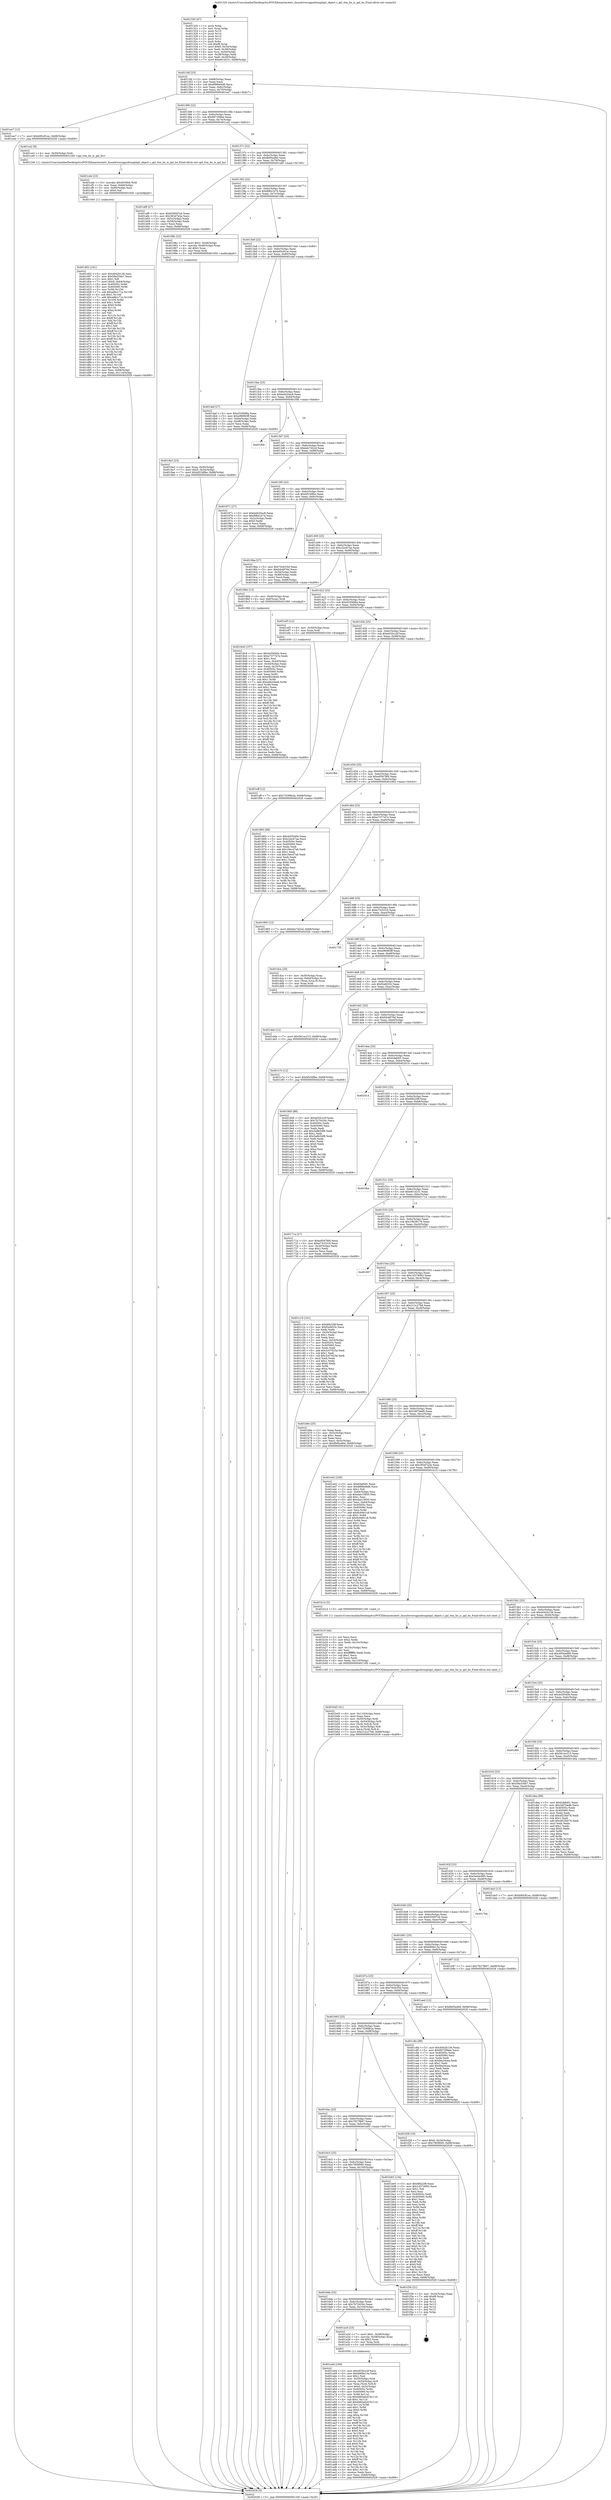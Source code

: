 digraph "0x401320" {
  label = "0x401320 (/mnt/c/Users/mathe/Desktop/tcc/POCII/binaries/extr_linuxdriversgpudrmqxlqxl_object.c_qxl_ttm_bo_is_qxl_bo_Final-ollvm.out::main(0))"
  labelloc = "t"
  node[shape=record]

  Entry [label="",width=0.3,height=0.3,shape=circle,fillcolor=black,style=filled]
  "0x40134f" [label="{
     0x40134f [23]\l
     | [instrs]\l
     &nbsp;&nbsp;0x40134f \<+3\>: mov -0x68(%rbp),%eax\l
     &nbsp;&nbsp;0x401352 \<+2\>: mov %eax,%ecx\l
     &nbsp;&nbsp;0x401354 \<+6\>: sub $0x889bd4d6,%ecx\l
     &nbsp;&nbsp;0x40135a \<+3\>: mov %eax,-0x6c(%rbp)\l
     &nbsp;&nbsp;0x40135d \<+3\>: mov %ecx,-0x70(%rbp)\l
     &nbsp;&nbsp;0x401360 \<+6\>: je 0000000000401ee7 \<main+0xbc7\>\l
  }"]
  "0x401ee7" [label="{
     0x401ee7 [12]\l
     | [instrs]\l
     &nbsp;&nbsp;0x401ee7 \<+7\>: movl $0xb95c81ac,-0x68(%rbp)\l
     &nbsp;&nbsp;0x401eee \<+5\>: jmp 0000000000402028 \<main+0xd08\>\l
  }"]
  "0x401366" [label="{
     0x401366 [22]\l
     | [instrs]\l
     &nbsp;&nbsp;0x401366 \<+5\>: jmp 000000000040136b \<main+0x4b\>\l
     &nbsp;&nbsp;0x40136b \<+3\>: mov -0x6c(%rbp),%eax\l
     &nbsp;&nbsp;0x40136e \<+5\>: sub $0x897299ee,%eax\l
     &nbsp;&nbsp;0x401373 \<+3\>: mov %eax,-0x74(%rbp)\l
     &nbsp;&nbsp;0x401376 \<+6\>: je 0000000000401ce2 \<main+0x9c2\>\l
  }"]
  Exit [label="",width=0.3,height=0.3,shape=circle,fillcolor=black,style=filled,peripheries=2]
  "0x401ce2" [label="{
     0x401ce2 [9]\l
     | [instrs]\l
     &nbsp;&nbsp;0x401ce2 \<+4\>: mov -0x50(%rbp),%rdi\l
     &nbsp;&nbsp;0x401ce6 \<+5\>: call 0000000000401240 \<qxl_ttm_bo_is_qxl_bo\>\l
     | [calls]\l
     &nbsp;&nbsp;0x401240 \{1\} (/mnt/c/Users/mathe/Desktop/tcc/POCII/binaries/extr_linuxdriversgpudrmqxlqxl_object.c_qxl_ttm_bo_is_qxl_bo_Final-ollvm.out::qxl_ttm_bo_is_qxl_bo)\l
  }"]
  "0x40137c" [label="{
     0x40137c [22]\l
     | [instrs]\l
     &nbsp;&nbsp;0x40137c \<+5\>: jmp 0000000000401381 \<main+0x61\>\l
     &nbsp;&nbsp;0x401381 \<+3\>: mov -0x6c(%rbp),%eax\l
     &nbsp;&nbsp;0x401384 \<+5\>: sub $0x8bf5a46d,%eax\l
     &nbsp;&nbsp;0x401389 \<+3\>: mov %eax,-0x78(%rbp)\l
     &nbsp;&nbsp;0x40138c \<+6\>: je 0000000000401af9 \<main+0x7d9\>\l
  }"]
  "0x401eff" [label="{
     0x401eff [12]\l
     | [instrs]\l
     &nbsp;&nbsp;0x401eff \<+7\>: movl $0x73299b2a,-0x68(%rbp)\l
     &nbsp;&nbsp;0x401f06 \<+5\>: jmp 0000000000402028 \<main+0xd08\>\l
  }"]
  "0x401af9" [label="{
     0x401af9 [27]\l
     | [instrs]\l
     &nbsp;&nbsp;0x401af9 \<+5\>: mov $0x630007cb,%eax\l
     &nbsp;&nbsp;0x401afe \<+5\>: mov $0x383d7a3e,%ecx\l
     &nbsp;&nbsp;0x401b03 \<+3\>: mov -0x5c(%rbp),%edx\l
     &nbsp;&nbsp;0x401b06 \<+3\>: cmp -0x58(%rbp),%edx\l
     &nbsp;&nbsp;0x401b09 \<+3\>: cmovl %ecx,%eax\l
     &nbsp;&nbsp;0x401b0c \<+3\>: mov %eax,-0x68(%rbp)\l
     &nbsp;&nbsp;0x401b0f \<+5\>: jmp 0000000000402028 \<main+0xd08\>\l
  }"]
  "0x401392" [label="{
     0x401392 [22]\l
     | [instrs]\l
     &nbsp;&nbsp;0x401392 \<+5\>: jmp 0000000000401397 \<main+0x77\>\l
     &nbsp;&nbsp;0x401397 \<+3\>: mov -0x6c(%rbp),%eax\l
     &nbsp;&nbsp;0x40139a \<+5\>: sub $0x8f841b74,%eax\l
     &nbsp;&nbsp;0x40139f \<+3\>: mov %eax,-0x7c(%rbp)\l
     &nbsp;&nbsp;0x4013a2 \<+6\>: je 000000000040198c \<main+0x66c\>\l
  }"]
  "0x401dde" [label="{
     0x401dde [12]\l
     | [instrs]\l
     &nbsp;&nbsp;0x401dde \<+7\>: movl $0x561ec215,-0x68(%rbp)\l
     &nbsp;&nbsp;0x401de5 \<+5\>: jmp 0000000000402028 \<main+0xd08\>\l
  }"]
  "0x40198c" [label="{
     0x40198c [23]\l
     | [instrs]\l
     &nbsp;&nbsp;0x40198c \<+7\>: movl $0x1,-0x48(%rbp)\l
     &nbsp;&nbsp;0x401993 \<+4\>: movslq -0x48(%rbp),%rax\l
     &nbsp;&nbsp;0x401997 \<+4\>: shl $0x3,%rax\l
     &nbsp;&nbsp;0x40199b \<+3\>: mov %rax,%rdi\l
     &nbsp;&nbsp;0x40199e \<+5\>: call 0000000000401050 \<malloc@plt\>\l
     | [calls]\l
     &nbsp;&nbsp;0x401050 \{1\} (unknown)\l
  }"]
  "0x4013a8" [label="{
     0x4013a8 [22]\l
     | [instrs]\l
     &nbsp;&nbsp;0x4013a8 \<+5\>: jmp 00000000004013ad \<main+0x8d\>\l
     &nbsp;&nbsp;0x4013ad \<+3\>: mov -0x6c(%rbp),%eax\l
     &nbsp;&nbsp;0x4013b0 \<+5\>: sub $0xb95c81ac,%eax\l
     &nbsp;&nbsp;0x4013b5 \<+3\>: mov %eax,-0x80(%rbp)\l
     &nbsp;&nbsp;0x4013b8 \<+6\>: je 0000000000401daf \<main+0xa8f\>\l
  }"]
  "0x401d02" [label="{
     0x401d02 [161]\l
     | [instrs]\l
     &nbsp;&nbsp;0x401d02 \<+5\>: mov $0x4042b136,%esi\l
     &nbsp;&nbsp;0x401d07 \<+5\>: mov $0x58a33de7,%ecx\l
     &nbsp;&nbsp;0x401d0c \<+2\>: mov $0x1,%dl\l
     &nbsp;&nbsp;0x401d0e \<+7\>: movl $0x0,-0x64(%rbp)\l
     &nbsp;&nbsp;0x401d15 \<+8\>: mov 0x40505c,%r8d\l
     &nbsp;&nbsp;0x401d1d \<+8\>: mov 0x405060,%r9d\l
     &nbsp;&nbsp;0x401d25 \<+3\>: mov %r8d,%r10d\l
     &nbsp;&nbsp;0x401d28 \<+7\>: sub $0xad6cc71e,%r10d\l
     &nbsp;&nbsp;0x401d2f \<+4\>: sub $0x1,%r10d\l
     &nbsp;&nbsp;0x401d33 \<+7\>: add $0xad6cc71e,%r10d\l
     &nbsp;&nbsp;0x401d3a \<+4\>: imul %r10d,%r8d\l
     &nbsp;&nbsp;0x401d3e \<+4\>: and $0x1,%r8d\l
     &nbsp;&nbsp;0x401d42 \<+4\>: cmp $0x0,%r8d\l
     &nbsp;&nbsp;0x401d46 \<+4\>: sete %r11b\l
     &nbsp;&nbsp;0x401d4a \<+4\>: cmp $0xa,%r9d\l
     &nbsp;&nbsp;0x401d4e \<+3\>: setl %bl\l
     &nbsp;&nbsp;0x401d51 \<+3\>: mov %r11b,%r14b\l
     &nbsp;&nbsp;0x401d54 \<+4\>: xor $0xff,%r14b\l
     &nbsp;&nbsp;0x401d58 \<+3\>: mov %bl,%r15b\l
     &nbsp;&nbsp;0x401d5b \<+4\>: xor $0xff,%r15b\l
     &nbsp;&nbsp;0x401d5f \<+3\>: xor $0x1,%dl\l
     &nbsp;&nbsp;0x401d62 \<+3\>: mov %r14b,%r12b\l
     &nbsp;&nbsp;0x401d65 \<+4\>: and $0xff,%r12b\l
     &nbsp;&nbsp;0x401d69 \<+3\>: and %dl,%r11b\l
     &nbsp;&nbsp;0x401d6c \<+3\>: mov %r15b,%r13b\l
     &nbsp;&nbsp;0x401d6f \<+4\>: and $0xff,%r13b\l
     &nbsp;&nbsp;0x401d73 \<+2\>: and %dl,%bl\l
     &nbsp;&nbsp;0x401d75 \<+3\>: or %r11b,%r12b\l
     &nbsp;&nbsp;0x401d78 \<+3\>: or %bl,%r13b\l
     &nbsp;&nbsp;0x401d7b \<+3\>: xor %r13b,%r12b\l
     &nbsp;&nbsp;0x401d7e \<+3\>: or %r15b,%r14b\l
     &nbsp;&nbsp;0x401d81 \<+4\>: xor $0xff,%r14b\l
     &nbsp;&nbsp;0x401d85 \<+3\>: or $0x1,%dl\l
     &nbsp;&nbsp;0x401d88 \<+3\>: and %dl,%r14b\l
     &nbsp;&nbsp;0x401d8b \<+3\>: or %r14b,%r12b\l
     &nbsp;&nbsp;0x401d8e \<+4\>: test $0x1,%r12b\l
     &nbsp;&nbsp;0x401d92 \<+3\>: cmovne %ecx,%esi\l
     &nbsp;&nbsp;0x401d95 \<+3\>: mov %esi,-0x68(%rbp)\l
     &nbsp;&nbsp;0x401d98 \<+6\>: mov %eax,-0x114(%rbp)\l
     &nbsp;&nbsp;0x401d9e \<+5\>: jmp 0000000000402028 \<main+0xd08\>\l
  }"]
  "0x401daf" [label="{
     0x401daf [27]\l
     | [instrs]\l
     &nbsp;&nbsp;0x401daf \<+5\>: mov $0xd32f488a,%eax\l
     &nbsp;&nbsp;0x401db4 \<+5\>: mov $0xe96983ff,%ecx\l
     &nbsp;&nbsp;0x401db9 \<+3\>: mov -0x64(%rbp),%edx\l
     &nbsp;&nbsp;0x401dbc \<+3\>: cmp -0x48(%rbp),%edx\l
     &nbsp;&nbsp;0x401dbf \<+3\>: cmovl %ecx,%eax\l
     &nbsp;&nbsp;0x401dc2 \<+3\>: mov %eax,-0x68(%rbp)\l
     &nbsp;&nbsp;0x401dc5 \<+5\>: jmp 0000000000402028 \<main+0xd08\>\l
  }"]
  "0x4013be" [label="{
     0x4013be [25]\l
     | [instrs]\l
     &nbsp;&nbsp;0x4013be \<+5\>: jmp 00000000004013c3 \<main+0xa3\>\l
     &nbsp;&nbsp;0x4013c3 \<+3\>: mov -0x6c(%rbp),%eax\l
     &nbsp;&nbsp;0x4013c6 \<+5\>: sub $0xbd420ac8,%eax\l
     &nbsp;&nbsp;0x4013cb \<+6\>: mov %eax,-0x84(%rbp)\l
     &nbsp;&nbsp;0x4013d1 \<+6\>: je 0000000000401f0b \<main+0xbeb\>\l
  }"]
  "0x401ceb" [label="{
     0x401ceb [23]\l
     | [instrs]\l
     &nbsp;&nbsp;0x401ceb \<+10\>: movabs $0x4030b6,%rdi\l
     &nbsp;&nbsp;0x401cf5 \<+3\>: mov %eax,-0x60(%rbp)\l
     &nbsp;&nbsp;0x401cf8 \<+3\>: mov -0x60(%rbp),%esi\l
     &nbsp;&nbsp;0x401cfb \<+2\>: mov $0x0,%al\l
     &nbsp;&nbsp;0x401cfd \<+5\>: call 0000000000401040 \<printf@plt\>\l
     | [calls]\l
     &nbsp;&nbsp;0x401040 \{1\} (unknown)\l
  }"]
  "0x401f0b" [label="{
     0x401f0b\l
  }", style=dashed]
  "0x4013d7" [label="{
     0x4013d7 [25]\l
     | [instrs]\l
     &nbsp;&nbsp;0x4013d7 \<+5\>: jmp 00000000004013dc \<main+0xbc\>\l
     &nbsp;&nbsp;0x4013dc \<+3\>: mov -0x6c(%rbp),%eax\l
     &nbsp;&nbsp;0x4013df \<+5\>: sub $0xbdc7d2cd,%eax\l
     &nbsp;&nbsp;0x4013e4 \<+6\>: mov %eax,-0x88(%rbp)\l
     &nbsp;&nbsp;0x4013ea \<+6\>: je 0000000000401971 \<main+0x651\>\l
  }"]
  "0x401b45" [label="{
     0x401b45 [41]\l
     | [instrs]\l
     &nbsp;&nbsp;0x401b45 \<+6\>: mov -0x110(%rbp),%ecx\l
     &nbsp;&nbsp;0x401b4b \<+3\>: imul %eax,%ecx\l
     &nbsp;&nbsp;0x401b4e \<+4\>: mov -0x50(%rbp),%rdi\l
     &nbsp;&nbsp;0x401b52 \<+4\>: movslq -0x54(%rbp),%r8\l
     &nbsp;&nbsp;0x401b56 \<+4\>: mov (%rdi,%r8,8),%rdi\l
     &nbsp;&nbsp;0x401b5a \<+4\>: movslq -0x5c(%rbp),%r8\l
     &nbsp;&nbsp;0x401b5e \<+4\>: mov %ecx,(%rdi,%r8,4)\l
     &nbsp;&nbsp;0x401b62 \<+7\>: movl $0x212c27b8,-0x68(%rbp)\l
     &nbsp;&nbsp;0x401b69 \<+5\>: jmp 0000000000402028 \<main+0xd08\>\l
  }"]
  "0x401971" [label="{
     0x401971 [27]\l
     | [instrs]\l
     &nbsp;&nbsp;0x401971 \<+5\>: mov $0xbd420ac8,%eax\l
     &nbsp;&nbsp;0x401976 \<+5\>: mov $0x8f841b74,%ecx\l
     &nbsp;&nbsp;0x40197b \<+3\>: mov -0x2c(%rbp),%edx\l
     &nbsp;&nbsp;0x40197e \<+3\>: cmp $0x0,%edx\l
     &nbsp;&nbsp;0x401981 \<+3\>: cmove %ecx,%eax\l
     &nbsp;&nbsp;0x401984 \<+3\>: mov %eax,-0x68(%rbp)\l
     &nbsp;&nbsp;0x401987 \<+5\>: jmp 0000000000402028 \<main+0xd08\>\l
  }"]
  "0x4013f0" [label="{
     0x4013f0 [25]\l
     | [instrs]\l
     &nbsp;&nbsp;0x4013f0 \<+5\>: jmp 00000000004013f5 \<main+0xd5\>\l
     &nbsp;&nbsp;0x4013f5 \<+3\>: mov -0x6c(%rbp),%eax\l
     &nbsp;&nbsp;0x4013f8 \<+5\>: sub $0xbf23dfbe,%eax\l
     &nbsp;&nbsp;0x4013fd \<+6\>: mov %eax,-0x8c(%rbp)\l
     &nbsp;&nbsp;0x401403 \<+6\>: je 00000000004019ba \<main+0x69a\>\l
  }"]
  "0x401b19" [label="{
     0x401b19 [44]\l
     | [instrs]\l
     &nbsp;&nbsp;0x401b19 \<+2\>: xor %ecx,%ecx\l
     &nbsp;&nbsp;0x401b1b \<+5\>: mov $0x2,%edx\l
     &nbsp;&nbsp;0x401b20 \<+6\>: mov %edx,-0x10c(%rbp)\l
     &nbsp;&nbsp;0x401b26 \<+1\>: cltd\l
     &nbsp;&nbsp;0x401b27 \<+6\>: mov -0x10c(%rbp),%esi\l
     &nbsp;&nbsp;0x401b2d \<+2\>: idiv %esi\l
     &nbsp;&nbsp;0x401b2f \<+6\>: imul $0xfffffffe,%edx,%edx\l
     &nbsp;&nbsp;0x401b35 \<+3\>: sub $0x1,%ecx\l
     &nbsp;&nbsp;0x401b38 \<+2\>: sub %ecx,%edx\l
     &nbsp;&nbsp;0x401b3a \<+6\>: mov %edx,-0x110(%rbp)\l
     &nbsp;&nbsp;0x401b40 \<+5\>: call 0000000000401160 \<next_i\>\l
     | [calls]\l
     &nbsp;&nbsp;0x401160 \{1\} (/mnt/c/Users/mathe/Desktop/tcc/POCII/binaries/extr_linuxdriversgpudrmqxlqxl_object.c_qxl_ttm_bo_is_qxl_bo_Final-ollvm.out::next_i)\l
  }"]
  "0x4019ba" [label="{
     0x4019ba [27]\l
     | [instrs]\l
     &nbsp;&nbsp;0x4019ba \<+5\>: mov $0x70cfc55d,%eax\l
     &nbsp;&nbsp;0x4019bf \<+5\>: mov $0xfcb4876d,%ecx\l
     &nbsp;&nbsp;0x4019c4 \<+3\>: mov -0x54(%rbp),%edx\l
     &nbsp;&nbsp;0x4019c7 \<+3\>: cmp -0x48(%rbp),%edx\l
     &nbsp;&nbsp;0x4019ca \<+3\>: cmovl %ecx,%eax\l
     &nbsp;&nbsp;0x4019cd \<+3\>: mov %eax,-0x68(%rbp)\l
     &nbsp;&nbsp;0x4019d0 \<+5\>: jmp 0000000000402028 \<main+0xd08\>\l
  }"]
  "0x401409" [label="{
     0x401409 [25]\l
     | [instrs]\l
     &nbsp;&nbsp;0x401409 \<+5\>: jmp 000000000040140e \<main+0xee\>\l
     &nbsp;&nbsp;0x40140e \<+3\>: mov -0x6c(%rbp),%eax\l
     &nbsp;&nbsp;0x401411 \<+5\>: sub $0xc2ec67aa,%eax\l
     &nbsp;&nbsp;0x401416 \<+6\>: mov %eax,-0x90(%rbp)\l
     &nbsp;&nbsp;0x40141c \<+6\>: je 00000000004018bb \<main+0x59b\>\l
  }"]
  "0x401a44" [label="{
     0x401a44 [169]\l
     | [instrs]\l
     &nbsp;&nbsp;0x401a44 \<+5\>: mov $0xe035cc2f,%ecx\l
     &nbsp;&nbsp;0x401a49 \<+5\>: mov $0x680fe13a,%edx\l
     &nbsp;&nbsp;0x401a4e \<+3\>: mov $0x1,%sil\l
     &nbsp;&nbsp;0x401a51 \<+4\>: mov -0x50(%rbp),%rdi\l
     &nbsp;&nbsp;0x401a55 \<+4\>: movslq -0x54(%rbp),%r8\l
     &nbsp;&nbsp;0x401a59 \<+4\>: mov %rax,(%rdi,%r8,8)\l
     &nbsp;&nbsp;0x401a5d \<+7\>: movl $0x0,-0x5c(%rbp)\l
     &nbsp;&nbsp;0x401a64 \<+8\>: mov 0x40505c,%r9d\l
     &nbsp;&nbsp;0x401a6c \<+8\>: mov 0x405060,%r10d\l
     &nbsp;&nbsp;0x401a74 \<+3\>: mov %r9d,%r11d\l
     &nbsp;&nbsp;0x401a77 \<+7\>: sub $0xd482ab2f,%r11d\l
     &nbsp;&nbsp;0x401a7e \<+4\>: sub $0x1,%r11d\l
     &nbsp;&nbsp;0x401a82 \<+7\>: add $0xd482ab2f,%r11d\l
     &nbsp;&nbsp;0x401a89 \<+4\>: imul %r11d,%r9d\l
     &nbsp;&nbsp;0x401a8d \<+4\>: and $0x1,%r9d\l
     &nbsp;&nbsp;0x401a91 \<+4\>: cmp $0x0,%r9d\l
     &nbsp;&nbsp;0x401a95 \<+3\>: sete %bl\l
     &nbsp;&nbsp;0x401a98 \<+4\>: cmp $0xa,%r10d\l
     &nbsp;&nbsp;0x401a9c \<+4\>: setl %r14b\l
     &nbsp;&nbsp;0x401aa0 \<+3\>: mov %bl,%r15b\l
     &nbsp;&nbsp;0x401aa3 \<+4\>: xor $0xff,%r15b\l
     &nbsp;&nbsp;0x401aa7 \<+3\>: mov %r14b,%r12b\l
     &nbsp;&nbsp;0x401aaa \<+4\>: xor $0xff,%r12b\l
     &nbsp;&nbsp;0x401aae \<+4\>: xor $0x0,%sil\l
     &nbsp;&nbsp;0x401ab2 \<+3\>: mov %r15b,%r13b\l
     &nbsp;&nbsp;0x401ab5 \<+4\>: and $0x0,%r13b\l
     &nbsp;&nbsp;0x401ab9 \<+3\>: and %sil,%bl\l
     &nbsp;&nbsp;0x401abc \<+3\>: mov %r12b,%al\l
     &nbsp;&nbsp;0x401abf \<+2\>: and $0x0,%al\l
     &nbsp;&nbsp;0x401ac1 \<+3\>: and %sil,%r14b\l
     &nbsp;&nbsp;0x401ac4 \<+3\>: or %bl,%r13b\l
     &nbsp;&nbsp;0x401ac7 \<+3\>: or %r14b,%al\l
     &nbsp;&nbsp;0x401aca \<+3\>: xor %al,%r13b\l
     &nbsp;&nbsp;0x401acd \<+3\>: or %r12b,%r15b\l
     &nbsp;&nbsp;0x401ad0 \<+4\>: xor $0xff,%r15b\l
     &nbsp;&nbsp;0x401ad4 \<+4\>: or $0x0,%sil\l
     &nbsp;&nbsp;0x401ad8 \<+3\>: and %sil,%r15b\l
     &nbsp;&nbsp;0x401adb \<+3\>: or %r15b,%r13b\l
     &nbsp;&nbsp;0x401ade \<+4\>: test $0x1,%r13b\l
     &nbsp;&nbsp;0x401ae2 \<+3\>: cmovne %edx,%ecx\l
     &nbsp;&nbsp;0x401ae5 \<+3\>: mov %ecx,-0x68(%rbp)\l
     &nbsp;&nbsp;0x401ae8 \<+5\>: jmp 0000000000402028 \<main+0xd08\>\l
  }"]
  "0x4018bb" [label="{
     0x4018bb [13]\l
     | [instrs]\l
     &nbsp;&nbsp;0x4018bb \<+4\>: mov -0x40(%rbp),%rax\l
     &nbsp;&nbsp;0x4018bf \<+4\>: mov 0x8(%rax),%rdi\l
     &nbsp;&nbsp;0x4018c3 \<+5\>: call 0000000000401060 \<atoi@plt\>\l
     | [calls]\l
     &nbsp;&nbsp;0x401060 \{1\} (unknown)\l
  }"]
  "0x401422" [label="{
     0x401422 [25]\l
     | [instrs]\l
     &nbsp;&nbsp;0x401422 \<+5\>: jmp 0000000000401427 \<main+0x107\>\l
     &nbsp;&nbsp;0x401427 \<+3\>: mov -0x6c(%rbp),%eax\l
     &nbsp;&nbsp;0x40142a \<+5\>: sub $0xd32f488a,%eax\l
     &nbsp;&nbsp;0x40142f \<+6\>: mov %eax,-0x94(%rbp)\l
     &nbsp;&nbsp;0x401435 \<+6\>: je 0000000000401ef3 \<main+0xbd3\>\l
  }"]
  "0x4016f7" [label="{
     0x4016f7\l
  }", style=dashed]
  "0x401ef3" [label="{
     0x401ef3 [12]\l
     | [instrs]\l
     &nbsp;&nbsp;0x401ef3 \<+4\>: mov -0x50(%rbp),%rax\l
     &nbsp;&nbsp;0x401ef7 \<+3\>: mov %rax,%rdi\l
     &nbsp;&nbsp;0x401efa \<+5\>: call 0000000000401030 \<free@plt\>\l
     | [calls]\l
     &nbsp;&nbsp;0x401030 \{1\} (unknown)\l
  }"]
  "0x40143b" [label="{
     0x40143b [25]\l
     | [instrs]\l
     &nbsp;&nbsp;0x40143b \<+5\>: jmp 0000000000401440 \<main+0x120\>\l
     &nbsp;&nbsp;0x401440 \<+3\>: mov -0x6c(%rbp),%eax\l
     &nbsp;&nbsp;0x401443 \<+5\>: sub $0xe035cc2f,%eax\l
     &nbsp;&nbsp;0x401448 \<+6\>: mov %eax,-0x98(%rbp)\l
     &nbsp;&nbsp;0x40144e \<+6\>: je 0000000000401f84 \<main+0xc64\>\l
  }"]
  "0x401a2d" [label="{
     0x401a2d [23]\l
     | [instrs]\l
     &nbsp;&nbsp;0x401a2d \<+7\>: movl $0x1,-0x58(%rbp)\l
     &nbsp;&nbsp;0x401a34 \<+4\>: movslq -0x58(%rbp),%rax\l
     &nbsp;&nbsp;0x401a38 \<+4\>: shl $0x2,%rax\l
     &nbsp;&nbsp;0x401a3c \<+3\>: mov %rax,%rdi\l
     &nbsp;&nbsp;0x401a3f \<+5\>: call 0000000000401050 \<malloc@plt\>\l
     | [calls]\l
     &nbsp;&nbsp;0x401050 \{1\} (unknown)\l
  }"]
  "0x401f84" [label="{
     0x401f84\l
  }", style=dashed]
  "0x401454" [label="{
     0x401454 [25]\l
     | [instrs]\l
     &nbsp;&nbsp;0x401454 \<+5\>: jmp 0000000000401459 \<main+0x139\>\l
     &nbsp;&nbsp;0x401459 \<+3\>: mov -0x6c(%rbp),%eax\l
     &nbsp;&nbsp;0x40145c \<+5\>: sub $0xe05978f4,%eax\l
     &nbsp;&nbsp;0x401461 \<+6\>: mov %eax,-0x9c(%rbp)\l
     &nbsp;&nbsp;0x401467 \<+6\>: je 0000000000401863 \<main+0x543\>\l
  }"]
  "0x4016de" [label="{
     0x4016de [25]\l
     | [instrs]\l
     &nbsp;&nbsp;0x4016de \<+5\>: jmp 00000000004016e3 \<main+0x3c3\>\l
     &nbsp;&nbsp;0x4016e3 \<+3\>: mov -0x6c(%rbp),%eax\l
     &nbsp;&nbsp;0x4016e6 \<+5\>: sub $0x7b70434c,%eax\l
     &nbsp;&nbsp;0x4016eb \<+6\>: mov %eax,-0x104(%rbp)\l
     &nbsp;&nbsp;0x4016f1 \<+6\>: je 0000000000401a2d \<main+0x70d\>\l
  }"]
  "0x401863" [label="{
     0x401863 [88]\l
     | [instrs]\l
     &nbsp;&nbsp;0x401863 \<+5\>: mov $0x4cf3040e,%eax\l
     &nbsp;&nbsp;0x401868 \<+5\>: mov $0xc2ec67aa,%ecx\l
     &nbsp;&nbsp;0x40186d \<+7\>: mov 0x40505c,%edx\l
     &nbsp;&nbsp;0x401874 \<+7\>: mov 0x405060,%esi\l
     &nbsp;&nbsp;0x40187b \<+2\>: mov %edx,%edi\l
     &nbsp;&nbsp;0x40187d \<+6\>: add $0x19ec47a6,%edi\l
     &nbsp;&nbsp;0x401883 \<+3\>: sub $0x1,%edi\l
     &nbsp;&nbsp;0x401886 \<+6\>: sub $0x19ec47a6,%edi\l
     &nbsp;&nbsp;0x40188c \<+3\>: imul %edi,%edx\l
     &nbsp;&nbsp;0x40188f \<+3\>: and $0x1,%edx\l
     &nbsp;&nbsp;0x401892 \<+3\>: cmp $0x0,%edx\l
     &nbsp;&nbsp;0x401895 \<+4\>: sete %r8b\l
     &nbsp;&nbsp;0x401899 \<+3\>: cmp $0xa,%esi\l
     &nbsp;&nbsp;0x40189c \<+4\>: setl %r9b\l
     &nbsp;&nbsp;0x4018a0 \<+3\>: mov %r8b,%r10b\l
     &nbsp;&nbsp;0x4018a3 \<+3\>: and %r9b,%r10b\l
     &nbsp;&nbsp;0x4018a6 \<+3\>: xor %r9b,%r8b\l
     &nbsp;&nbsp;0x4018a9 \<+3\>: or %r8b,%r10b\l
     &nbsp;&nbsp;0x4018ac \<+4\>: test $0x1,%r10b\l
     &nbsp;&nbsp;0x4018b0 \<+3\>: cmovne %ecx,%eax\l
     &nbsp;&nbsp;0x4018b3 \<+3\>: mov %eax,-0x68(%rbp)\l
     &nbsp;&nbsp;0x4018b6 \<+5\>: jmp 0000000000402028 \<main+0xd08\>\l
  }"]
  "0x40146d" [label="{
     0x40146d [25]\l
     | [instrs]\l
     &nbsp;&nbsp;0x40146d \<+5\>: jmp 0000000000401472 \<main+0x152\>\l
     &nbsp;&nbsp;0x401472 \<+3\>: mov -0x6c(%rbp),%eax\l
     &nbsp;&nbsp;0x401475 \<+5\>: sub $0xe737747e,%eax\l
     &nbsp;&nbsp;0x40147a \<+6\>: mov %eax,-0xa0(%rbp)\l
     &nbsp;&nbsp;0x401480 \<+6\>: je 0000000000401965 \<main+0x645\>\l
  }"]
  "0x401f3b" [label="{
     0x401f3b [21]\l
     | [instrs]\l
     &nbsp;&nbsp;0x401f3b \<+3\>: mov -0x34(%rbp),%eax\l
     &nbsp;&nbsp;0x401f3e \<+7\>: add $0xf8,%rsp\l
     &nbsp;&nbsp;0x401f45 \<+1\>: pop %rbx\l
     &nbsp;&nbsp;0x401f46 \<+2\>: pop %r12\l
     &nbsp;&nbsp;0x401f48 \<+2\>: pop %r13\l
     &nbsp;&nbsp;0x401f4a \<+2\>: pop %r14\l
     &nbsp;&nbsp;0x401f4c \<+2\>: pop %r15\l
     &nbsp;&nbsp;0x401f4e \<+1\>: pop %rbp\l
     &nbsp;&nbsp;0x401f4f \<+1\>: ret\l
  }"]
  "0x401965" [label="{
     0x401965 [12]\l
     | [instrs]\l
     &nbsp;&nbsp;0x401965 \<+7\>: movl $0xbdc7d2cd,-0x68(%rbp)\l
     &nbsp;&nbsp;0x40196c \<+5\>: jmp 0000000000402028 \<main+0xd08\>\l
  }"]
  "0x401486" [label="{
     0x401486 [25]\l
     | [instrs]\l
     &nbsp;&nbsp;0x401486 \<+5\>: jmp 000000000040148b \<main+0x16b\>\l
     &nbsp;&nbsp;0x40148b \<+3\>: mov -0x6c(%rbp),%eax\l
     &nbsp;&nbsp;0x40148e \<+5\>: sub $0xe73c5319,%eax\l
     &nbsp;&nbsp;0x401493 \<+6\>: mov %eax,-0xa4(%rbp)\l
     &nbsp;&nbsp;0x401499 \<+6\>: je 0000000000401735 \<main+0x415\>\l
  }"]
  "0x4016c5" [label="{
     0x4016c5 [25]\l
     | [instrs]\l
     &nbsp;&nbsp;0x4016c5 \<+5\>: jmp 00000000004016ca \<main+0x3aa\>\l
     &nbsp;&nbsp;0x4016ca \<+3\>: mov -0x6c(%rbp),%eax\l
     &nbsp;&nbsp;0x4016cd \<+5\>: sub $0x79f3f095,%eax\l
     &nbsp;&nbsp;0x4016d2 \<+6\>: mov %eax,-0x100(%rbp)\l
     &nbsp;&nbsp;0x4016d8 \<+6\>: je 0000000000401f3b \<main+0xc1b\>\l
  }"]
  "0x401735" [label="{
     0x401735\l
  }", style=dashed]
  "0x40149f" [label="{
     0x40149f [25]\l
     | [instrs]\l
     &nbsp;&nbsp;0x40149f \<+5\>: jmp 00000000004014a4 \<main+0x184\>\l
     &nbsp;&nbsp;0x4014a4 \<+3\>: mov -0x6c(%rbp),%eax\l
     &nbsp;&nbsp;0x4014a7 \<+5\>: sub $0xe96983ff,%eax\l
     &nbsp;&nbsp;0x4014ac \<+6\>: mov %eax,-0xa8(%rbp)\l
     &nbsp;&nbsp;0x4014b2 \<+6\>: je 0000000000401dca \<main+0xaaa\>\l
  }"]
  "0x401b93" [label="{
     0x401b93 [134]\l
     | [instrs]\l
     &nbsp;&nbsp;0x401b93 \<+5\>: mov $0x6f4229f,%eax\l
     &nbsp;&nbsp;0x401b98 \<+5\>: mov $0x1d374093,%ecx\l
     &nbsp;&nbsp;0x401b9d \<+2\>: mov $0x1,%dl\l
     &nbsp;&nbsp;0x401b9f \<+2\>: xor %esi,%esi\l
     &nbsp;&nbsp;0x401ba1 \<+7\>: mov 0x40505c,%edi\l
     &nbsp;&nbsp;0x401ba8 \<+8\>: mov 0x405060,%r8d\l
     &nbsp;&nbsp;0x401bb0 \<+3\>: sub $0x1,%esi\l
     &nbsp;&nbsp;0x401bb3 \<+3\>: mov %edi,%r9d\l
     &nbsp;&nbsp;0x401bb6 \<+3\>: add %esi,%r9d\l
     &nbsp;&nbsp;0x401bb9 \<+4\>: imul %r9d,%edi\l
     &nbsp;&nbsp;0x401bbd \<+3\>: and $0x1,%edi\l
     &nbsp;&nbsp;0x401bc0 \<+3\>: cmp $0x0,%edi\l
     &nbsp;&nbsp;0x401bc3 \<+4\>: sete %r10b\l
     &nbsp;&nbsp;0x401bc7 \<+4\>: cmp $0xa,%r8d\l
     &nbsp;&nbsp;0x401bcb \<+4\>: setl %r11b\l
     &nbsp;&nbsp;0x401bcf \<+3\>: mov %r10b,%bl\l
     &nbsp;&nbsp;0x401bd2 \<+3\>: xor $0xff,%bl\l
     &nbsp;&nbsp;0x401bd5 \<+3\>: mov %r11b,%r14b\l
     &nbsp;&nbsp;0x401bd8 \<+4\>: xor $0xff,%r14b\l
     &nbsp;&nbsp;0x401bdc \<+3\>: xor $0x0,%dl\l
     &nbsp;&nbsp;0x401bdf \<+3\>: mov %bl,%r15b\l
     &nbsp;&nbsp;0x401be2 \<+4\>: and $0x0,%r15b\l
     &nbsp;&nbsp;0x401be6 \<+3\>: and %dl,%r10b\l
     &nbsp;&nbsp;0x401be9 \<+3\>: mov %r14b,%r12b\l
     &nbsp;&nbsp;0x401bec \<+4\>: and $0x0,%r12b\l
     &nbsp;&nbsp;0x401bf0 \<+3\>: and %dl,%r11b\l
     &nbsp;&nbsp;0x401bf3 \<+3\>: or %r10b,%r15b\l
     &nbsp;&nbsp;0x401bf6 \<+3\>: or %r11b,%r12b\l
     &nbsp;&nbsp;0x401bf9 \<+3\>: xor %r12b,%r15b\l
     &nbsp;&nbsp;0x401bfc \<+3\>: or %r14b,%bl\l
     &nbsp;&nbsp;0x401bff \<+3\>: xor $0xff,%bl\l
     &nbsp;&nbsp;0x401c02 \<+3\>: or $0x0,%dl\l
     &nbsp;&nbsp;0x401c05 \<+2\>: and %dl,%bl\l
     &nbsp;&nbsp;0x401c07 \<+3\>: or %bl,%r15b\l
     &nbsp;&nbsp;0x401c0a \<+4\>: test $0x1,%r15b\l
     &nbsp;&nbsp;0x401c0e \<+3\>: cmovne %ecx,%eax\l
     &nbsp;&nbsp;0x401c11 \<+3\>: mov %eax,-0x68(%rbp)\l
     &nbsp;&nbsp;0x401c14 \<+5\>: jmp 0000000000402028 \<main+0xd08\>\l
  }"]
  "0x401dca" [label="{
     0x401dca [20]\l
     | [instrs]\l
     &nbsp;&nbsp;0x401dca \<+4\>: mov -0x50(%rbp),%rax\l
     &nbsp;&nbsp;0x401dce \<+4\>: movslq -0x64(%rbp),%rcx\l
     &nbsp;&nbsp;0x401dd2 \<+4\>: mov (%rax,%rcx,8),%rax\l
     &nbsp;&nbsp;0x401dd6 \<+3\>: mov %rax,%rdi\l
     &nbsp;&nbsp;0x401dd9 \<+5\>: call 0000000000401030 \<free@plt\>\l
     | [calls]\l
     &nbsp;&nbsp;0x401030 \{1\} (unknown)\l
  }"]
  "0x4014b8" [label="{
     0x4014b8 [25]\l
     | [instrs]\l
     &nbsp;&nbsp;0x4014b8 \<+5\>: jmp 00000000004014bd \<main+0x19d\>\l
     &nbsp;&nbsp;0x4014bd \<+3\>: mov -0x6c(%rbp),%eax\l
     &nbsp;&nbsp;0x4014c0 \<+5\>: sub $0xf2efd33c,%eax\l
     &nbsp;&nbsp;0x4014c5 \<+6\>: mov %eax,-0xac(%rbp)\l
     &nbsp;&nbsp;0x4014cb \<+6\>: je 0000000000401c7e \<main+0x95e\>\l
  }"]
  "0x4016ac" [label="{
     0x4016ac [25]\l
     | [instrs]\l
     &nbsp;&nbsp;0x4016ac \<+5\>: jmp 00000000004016b1 \<main+0x391\>\l
     &nbsp;&nbsp;0x4016b1 \<+3\>: mov -0x6c(%rbp),%eax\l
     &nbsp;&nbsp;0x4016b4 \<+5\>: sub $0x7927fb67,%eax\l
     &nbsp;&nbsp;0x4016b9 \<+6\>: mov %eax,-0xfc(%rbp)\l
     &nbsp;&nbsp;0x4016bf \<+6\>: je 0000000000401b93 \<main+0x873\>\l
  }"]
  "0x401c7e" [label="{
     0x401c7e [12]\l
     | [instrs]\l
     &nbsp;&nbsp;0x401c7e \<+7\>: movl $0xbf23dfbe,-0x68(%rbp)\l
     &nbsp;&nbsp;0x401c85 \<+5\>: jmp 0000000000402028 \<main+0xd08\>\l
  }"]
  "0x4014d1" [label="{
     0x4014d1 [25]\l
     | [instrs]\l
     &nbsp;&nbsp;0x4014d1 \<+5\>: jmp 00000000004014d6 \<main+0x1b6\>\l
     &nbsp;&nbsp;0x4014d6 \<+3\>: mov -0x6c(%rbp),%eax\l
     &nbsp;&nbsp;0x4014d9 \<+5\>: sub $0xfcb4876d,%eax\l
     &nbsp;&nbsp;0x4014de \<+6\>: mov %eax,-0xb0(%rbp)\l
     &nbsp;&nbsp;0x4014e4 \<+6\>: je 00000000004019d5 \<main+0x6b5\>\l
  }"]
  "0x401f28" [label="{
     0x401f28 [19]\l
     | [instrs]\l
     &nbsp;&nbsp;0x401f28 \<+7\>: movl $0x0,-0x34(%rbp)\l
     &nbsp;&nbsp;0x401f2f \<+7\>: movl $0x79f3f095,-0x68(%rbp)\l
     &nbsp;&nbsp;0x401f36 \<+5\>: jmp 0000000000402028 \<main+0xd08\>\l
  }"]
  "0x4019d5" [label="{
     0x4019d5 [88]\l
     | [instrs]\l
     &nbsp;&nbsp;0x4019d5 \<+5\>: mov $0xe035cc2f,%eax\l
     &nbsp;&nbsp;0x4019da \<+5\>: mov $0x7b70434c,%ecx\l
     &nbsp;&nbsp;0x4019df \<+7\>: mov 0x40505c,%edx\l
     &nbsp;&nbsp;0x4019e6 \<+7\>: mov 0x405060,%esi\l
     &nbsp;&nbsp;0x4019ed \<+2\>: mov %edx,%edi\l
     &nbsp;&nbsp;0x4019ef \<+6\>: add $0x5a8b54f8,%edi\l
     &nbsp;&nbsp;0x4019f5 \<+3\>: sub $0x1,%edi\l
     &nbsp;&nbsp;0x4019f8 \<+6\>: sub $0x5a8b54f8,%edi\l
     &nbsp;&nbsp;0x4019fe \<+3\>: imul %edi,%edx\l
     &nbsp;&nbsp;0x401a01 \<+3\>: and $0x1,%edx\l
     &nbsp;&nbsp;0x401a04 \<+3\>: cmp $0x0,%edx\l
     &nbsp;&nbsp;0x401a07 \<+4\>: sete %r8b\l
     &nbsp;&nbsp;0x401a0b \<+3\>: cmp $0xa,%esi\l
     &nbsp;&nbsp;0x401a0e \<+4\>: setl %r9b\l
     &nbsp;&nbsp;0x401a12 \<+3\>: mov %r8b,%r10b\l
     &nbsp;&nbsp;0x401a15 \<+3\>: and %r9b,%r10b\l
     &nbsp;&nbsp;0x401a18 \<+3\>: xor %r9b,%r8b\l
     &nbsp;&nbsp;0x401a1b \<+3\>: or %r8b,%r10b\l
     &nbsp;&nbsp;0x401a1e \<+4\>: test $0x1,%r10b\l
     &nbsp;&nbsp;0x401a22 \<+3\>: cmovne %ecx,%eax\l
     &nbsp;&nbsp;0x401a25 \<+3\>: mov %eax,-0x68(%rbp)\l
     &nbsp;&nbsp;0x401a28 \<+5\>: jmp 0000000000402028 \<main+0xd08\>\l
  }"]
  "0x4014ea" [label="{
     0x4014ea [25]\l
     | [instrs]\l
     &nbsp;&nbsp;0x4014ea \<+5\>: jmp 00000000004014ef \<main+0x1cf\>\l
     &nbsp;&nbsp;0x4014ef \<+3\>: mov -0x6c(%rbp),%eax\l
     &nbsp;&nbsp;0x4014f2 \<+5\>: sub $0xfcfa84f1,%eax\l
     &nbsp;&nbsp;0x4014f7 \<+6\>: mov %eax,-0xb4(%rbp)\l
     &nbsp;&nbsp;0x4014fd \<+6\>: je 0000000000402014 \<main+0xcf4\>\l
  }"]
  "0x401693" [label="{
     0x401693 [25]\l
     | [instrs]\l
     &nbsp;&nbsp;0x401693 \<+5\>: jmp 0000000000401698 \<main+0x378\>\l
     &nbsp;&nbsp;0x401698 \<+3\>: mov -0x6c(%rbp),%eax\l
     &nbsp;&nbsp;0x40169b \<+5\>: sub $0x73299b2a,%eax\l
     &nbsp;&nbsp;0x4016a0 \<+6\>: mov %eax,-0xf8(%rbp)\l
     &nbsp;&nbsp;0x4016a6 \<+6\>: je 0000000000401f28 \<main+0xc08\>\l
  }"]
  "0x402014" [label="{
     0x402014\l
  }", style=dashed]
  "0x401503" [label="{
     0x401503 [25]\l
     | [instrs]\l
     &nbsp;&nbsp;0x401503 \<+5\>: jmp 0000000000401508 \<main+0x1e8\>\l
     &nbsp;&nbsp;0x401508 \<+3\>: mov -0x6c(%rbp),%eax\l
     &nbsp;&nbsp;0x40150b \<+5\>: sub $0x6f4229f,%eax\l
     &nbsp;&nbsp;0x401510 \<+6\>: mov %eax,-0xb8(%rbp)\l
     &nbsp;&nbsp;0x401516 \<+6\>: je 0000000000401fba \<main+0xc9a\>\l
  }"]
  "0x401c8a" [label="{
     0x401c8a [88]\l
     | [instrs]\l
     &nbsp;&nbsp;0x401c8a \<+5\>: mov $0x4042b136,%eax\l
     &nbsp;&nbsp;0x401c8f \<+5\>: mov $0x897299ee,%ecx\l
     &nbsp;&nbsp;0x401c94 \<+7\>: mov 0x40505c,%edx\l
     &nbsp;&nbsp;0x401c9b \<+7\>: mov 0x405060,%esi\l
     &nbsp;&nbsp;0x401ca2 \<+2\>: mov %edx,%edi\l
     &nbsp;&nbsp;0x401ca4 \<+6\>: sub $0xfea34cea,%edi\l
     &nbsp;&nbsp;0x401caa \<+3\>: sub $0x1,%edi\l
     &nbsp;&nbsp;0x401cad \<+6\>: add $0xfea34cea,%edi\l
     &nbsp;&nbsp;0x401cb3 \<+3\>: imul %edi,%edx\l
     &nbsp;&nbsp;0x401cb6 \<+3\>: and $0x1,%edx\l
     &nbsp;&nbsp;0x401cb9 \<+3\>: cmp $0x0,%edx\l
     &nbsp;&nbsp;0x401cbc \<+4\>: sete %r8b\l
     &nbsp;&nbsp;0x401cc0 \<+3\>: cmp $0xa,%esi\l
     &nbsp;&nbsp;0x401cc3 \<+4\>: setl %r9b\l
     &nbsp;&nbsp;0x401cc7 \<+3\>: mov %r8b,%r10b\l
     &nbsp;&nbsp;0x401cca \<+3\>: and %r9b,%r10b\l
     &nbsp;&nbsp;0x401ccd \<+3\>: xor %r9b,%r8b\l
     &nbsp;&nbsp;0x401cd0 \<+3\>: or %r8b,%r10b\l
     &nbsp;&nbsp;0x401cd3 \<+4\>: test $0x1,%r10b\l
     &nbsp;&nbsp;0x401cd7 \<+3\>: cmovne %ecx,%eax\l
     &nbsp;&nbsp;0x401cda \<+3\>: mov %eax,-0x68(%rbp)\l
     &nbsp;&nbsp;0x401cdd \<+5\>: jmp 0000000000402028 \<main+0xd08\>\l
  }"]
  "0x401fba" [label="{
     0x401fba\l
  }", style=dashed]
  "0x40151c" [label="{
     0x40151c [25]\l
     | [instrs]\l
     &nbsp;&nbsp;0x40151c \<+5\>: jmp 0000000000401521 \<main+0x201\>\l
     &nbsp;&nbsp;0x401521 \<+3\>: mov -0x6c(%rbp),%eax\l
     &nbsp;&nbsp;0x401524 \<+5\>: sub $0xe614231,%eax\l
     &nbsp;&nbsp;0x401529 \<+6\>: mov %eax,-0xbc(%rbp)\l
     &nbsp;&nbsp;0x40152f \<+6\>: je 000000000040171a \<main+0x3fa\>\l
  }"]
  "0x40167a" [label="{
     0x40167a [25]\l
     | [instrs]\l
     &nbsp;&nbsp;0x40167a \<+5\>: jmp 000000000040167f \<main+0x35f\>\l
     &nbsp;&nbsp;0x40167f \<+3\>: mov -0x6c(%rbp),%eax\l
     &nbsp;&nbsp;0x401682 \<+5\>: sub $0x70cfc55d,%eax\l
     &nbsp;&nbsp;0x401687 \<+6\>: mov %eax,-0xf4(%rbp)\l
     &nbsp;&nbsp;0x40168d \<+6\>: je 0000000000401c8a \<main+0x96a\>\l
  }"]
  "0x40171a" [label="{
     0x40171a [27]\l
     | [instrs]\l
     &nbsp;&nbsp;0x40171a \<+5\>: mov $0xe05978f4,%eax\l
     &nbsp;&nbsp;0x40171f \<+5\>: mov $0xe73c5319,%ecx\l
     &nbsp;&nbsp;0x401724 \<+3\>: mov -0x30(%rbp),%edx\l
     &nbsp;&nbsp;0x401727 \<+3\>: cmp $0x2,%edx\l
     &nbsp;&nbsp;0x40172a \<+3\>: cmovne %ecx,%eax\l
     &nbsp;&nbsp;0x40172d \<+3\>: mov %eax,-0x68(%rbp)\l
     &nbsp;&nbsp;0x401730 \<+5\>: jmp 0000000000402028 \<main+0xd08\>\l
  }"]
  "0x401535" [label="{
     0x401535 [25]\l
     | [instrs]\l
     &nbsp;&nbsp;0x401535 \<+5\>: jmp 000000000040153a \<main+0x21a\>\l
     &nbsp;&nbsp;0x40153a \<+3\>: mov -0x6c(%rbp),%eax\l
     &nbsp;&nbsp;0x40153d \<+5\>: sub $0x19b38176,%eax\l
     &nbsp;&nbsp;0x401542 \<+6\>: mov %eax,-0xc0(%rbp)\l
     &nbsp;&nbsp;0x401548 \<+6\>: je 0000000000401857 \<main+0x537\>\l
  }"]
  "0x402028" [label="{
     0x402028 [5]\l
     | [instrs]\l
     &nbsp;&nbsp;0x402028 \<+5\>: jmp 000000000040134f \<main+0x2f\>\l
  }"]
  "0x401320" [label="{
     0x401320 [47]\l
     | [instrs]\l
     &nbsp;&nbsp;0x401320 \<+1\>: push %rbp\l
     &nbsp;&nbsp;0x401321 \<+3\>: mov %rsp,%rbp\l
     &nbsp;&nbsp;0x401324 \<+2\>: push %r15\l
     &nbsp;&nbsp;0x401326 \<+2\>: push %r14\l
     &nbsp;&nbsp;0x401328 \<+2\>: push %r13\l
     &nbsp;&nbsp;0x40132a \<+2\>: push %r12\l
     &nbsp;&nbsp;0x40132c \<+1\>: push %rbx\l
     &nbsp;&nbsp;0x40132d \<+7\>: sub $0xf8,%rsp\l
     &nbsp;&nbsp;0x401334 \<+7\>: movl $0x0,-0x34(%rbp)\l
     &nbsp;&nbsp;0x40133b \<+3\>: mov %edi,-0x38(%rbp)\l
     &nbsp;&nbsp;0x40133e \<+4\>: mov %rsi,-0x40(%rbp)\l
     &nbsp;&nbsp;0x401342 \<+3\>: mov -0x38(%rbp),%edi\l
     &nbsp;&nbsp;0x401345 \<+3\>: mov %edi,-0x30(%rbp)\l
     &nbsp;&nbsp;0x401348 \<+7\>: movl $0xe614231,-0x68(%rbp)\l
  }"]
  "0x4018c8" [label="{
     0x4018c8 [157]\l
     | [instrs]\l
     &nbsp;&nbsp;0x4018c8 \<+5\>: mov $0x4cf3040e,%ecx\l
     &nbsp;&nbsp;0x4018cd \<+5\>: mov $0xe737747e,%edx\l
     &nbsp;&nbsp;0x4018d2 \<+3\>: mov $0x1,%sil\l
     &nbsp;&nbsp;0x4018d5 \<+3\>: mov %eax,-0x44(%rbp)\l
     &nbsp;&nbsp;0x4018d8 \<+3\>: mov -0x44(%rbp),%eax\l
     &nbsp;&nbsp;0x4018db \<+3\>: mov %eax,-0x2c(%rbp)\l
     &nbsp;&nbsp;0x4018de \<+7\>: mov 0x40505c,%eax\l
     &nbsp;&nbsp;0x4018e5 \<+8\>: mov 0x405060,%r8d\l
     &nbsp;&nbsp;0x4018ed \<+3\>: mov %eax,%r9d\l
     &nbsp;&nbsp;0x4018f0 \<+7\>: sub $0xedb24be6,%r9d\l
     &nbsp;&nbsp;0x4018f7 \<+4\>: sub $0x1,%r9d\l
     &nbsp;&nbsp;0x4018fb \<+7\>: add $0xedb24be6,%r9d\l
     &nbsp;&nbsp;0x401902 \<+4\>: imul %r9d,%eax\l
     &nbsp;&nbsp;0x401906 \<+3\>: and $0x1,%eax\l
     &nbsp;&nbsp;0x401909 \<+3\>: cmp $0x0,%eax\l
     &nbsp;&nbsp;0x40190c \<+4\>: sete %r10b\l
     &nbsp;&nbsp;0x401910 \<+4\>: cmp $0xa,%r8d\l
     &nbsp;&nbsp;0x401914 \<+4\>: setl %r11b\l
     &nbsp;&nbsp;0x401918 \<+3\>: mov %r10b,%bl\l
     &nbsp;&nbsp;0x40191b \<+3\>: xor $0xff,%bl\l
     &nbsp;&nbsp;0x40191e \<+3\>: mov %r11b,%r14b\l
     &nbsp;&nbsp;0x401921 \<+4\>: xor $0xff,%r14b\l
     &nbsp;&nbsp;0x401925 \<+4\>: xor $0x1,%sil\l
     &nbsp;&nbsp;0x401929 \<+3\>: mov %bl,%r15b\l
     &nbsp;&nbsp;0x40192c \<+4\>: and $0xff,%r15b\l
     &nbsp;&nbsp;0x401930 \<+3\>: and %sil,%r10b\l
     &nbsp;&nbsp;0x401933 \<+3\>: mov %r14b,%r12b\l
     &nbsp;&nbsp;0x401936 \<+4\>: and $0xff,%r12b\l
     &nbsp;&nbsp;0x40193a \<+3\>: and %sil,%r11b\l
     &nbsp;&nbsp;0x40193d \<+3\>: or %r10b,%r15b\l
     &nbsp;&nbsp;0x401940 \<+3\>: or %r11b,%r12b\l
     &nbsp;&nbsp;0x401943 \<+3\>: xor %r12b,%r15b\l
     &nbsp;&nbsp;0x401946 \<+3\>: or %r14b,%bl\l
     &nbsp;&nbsp;0x401949 \<+3\>: xor $0xff,%bl\l
     &nbsp;&nbsp;0x40194c \<+4\>: or $0x1,%sil\l
     &nbsp;&nbsp;0x401950 \<+3\>: and %sil,%bl\l
     &nbsp;&nbsp;0x401953 \<+3\>: or %bl,%r15b\l
     &nbsp;&nbsp;0x401956 \<+4\>: test $0x1,%r15b\l
     &nbsp;&nbsp;0x40195a \<+3\>: cmovne %edx,%ecx\l
     &nbsp;&nbsp;0x40195d \<+3\>: mov %ecx,-0x68(%rbp)\l
     &nbsp;&nbsp;0x401960 \<+5\>: jmp 0000000000402028 \<main+0xd08\>\l
  }"]
  "0x4019a3" [label="{
     0x4019a3 [23]\l
     | [instrs]\l
     &nbsp;&nbsp;0x4019a3 \<+4\>: mov %rax,-0x50(%rbp)\l
     &nbsp;&nbsp;0x4019a7 \<+7\>: movl $0x0,-0x54(%rbp)\l
     &nbsp;&nbsp;0x4019ae \<+7\>: movl $0xbf23dfbe,-0x68(%rbp)\l
     &nbsp;&nbsp;0x4019b5 \<+5\>: jmp 0000000000402028 \<main+0xd08\>\l
  }"]
  "0x401aed" [label="{
     0x401aed [12]\l
     | [instrs]\l
     &nbsp;&nbsp;0x401aed \<+7\>: movl $0x8bf5a46d,-0x68(%rbp)\l
     &nbsp;&nbsp;0x401af4 \<+5\>: jmp 0000000000402028 \<main+0xd08\>\l
  }"]
  "0x401857" [label="{
     0x401857\l
  }", style=dashed]
  "0x40154e" [label="{
     0x40154e [25]\l
     | [instrs]\l
     &nbsp;&nbsp;0x40154e \<+5\>: jmp 0000000000401553 \<main+0x233\>\l
     &nbsp;&nbsp;0x401553 \<+3\>: mov -0x6c(%rbp),%eax\l
     &nbsp;&nbsp;0x401556 \<+5\>: sub $0x1d374093,%eax\l
     &nbsp;&nbsp;0x40155b \<+6\>: mov %eax,-0xc4(%rbp)\l
     &nbsp;&nbsp;0x401561 \<+6\>: je 0000000000401c19 \<main+0x8f9\>\l
  }"]
  "0x401661" [label="{
     0x401661 [25]\l
     | [instrs]\l
     &nbsp;&nbsp;0x401661 \<+5\>: jmp 0000000000401666 \<main+0x346\>\l
     &nbsp;&nbsp;0x401666 \<+3\>: mov -0x6c(%rbp),%eax\l
     &nbsp;&nbsp;0x401669 \<+5\>: sub $0x680fe13a,%eax\l
     &nbsp;&nbsp;0x40166e \<+6\>: mov %eax,-0xf0(%rbp)\l
     &nbsp;&nbsp;0x401674 \<+6\>: je 0000000000401aed \<main+0x7cd\>\l
  }"]
  "0x401c19" [label="{
     0x401c19 [101]\l
     | [instrs]\l
     &nbsp;&nbsp;0x401c19 \<+5\>: mov $0x6f4229f,%eax\l
     &nbsp;&nbsp;0x401c1e \<+5\>: mov $0xf2efd33c,%ecx\l
     &nbsp;&nbsp;0x401c23 \<+2\>: xor %edx,%edx\l
     &nbsp;&nbsp;0x401c25 \<+3\>: mov -0x54(%rbp),%esi\l
     &nbsp;&nbsp;0x401c28 \<+3\>: sub $0x1,%edx\l
     &nbsp;&nbsp;0x401c2b \<+2\>: sub %edx,%esi\l
     &nbsp;&nbsp;0x401c2d \<+3\>: mov %esi,-0x54(%rbp)\l
     &nbsp;&nbsp;0x401c30 \<+7\>: mov 0x40505c,%edx\l
     &nbsp;&nbsp;0x401c37 \<+7\>: mov 0x405060,%esi\l
     &nbsp;&nbsp;0x401c3e \<+2\>: mov %edx,%edi\l
     &nbsp;&nbsp;0x401c40 \<+6\>: add $0x3c07623a,%edi\l
     &nbsp;&nbsp;0x401c46 \<+3\>: sub $0x1,%edi\l
     &nbsp;&nbsp;0x401c49 \<+6\>: sub $0x3c07623a,%edi\l
     &nbsp;&nbsp;0x401c4f \<+3\>: imul %edi,%edx\l
     &nbsp;&nbsp;0x401c52 \<+3\>: and $0x1,%edx\l
     &nbsp;&nbsp;0x401c55 \<+3\>: cmp $0x0,%edx\l
     &nbsp;&nbsp;0x401c58 \<+4\>: sete %r8b\l
     &nbsp;&nbsp;0x401c5c \<+3\>: cmp $0xa,%esi\l
     &nbsp;&nbsp;0x401c5f \<+4\>: setl %r9b\l
     &nbsp;&nbsp;0x401c63 \<+3\>: mov %r8b,%r10b\l
     &nbsp;&nbsp;0x401c66 \<+3\>: and %r9b,%r10b\l
     &nbsp;&nbsp;0x401c69 \<+3\>: xor %r9b,%r8b\l
     &nbsp;&nbsp;0x401c6c \<+3\>: or %r8b,%r10b\l
     &nbsp;&nbsp;0x401c6f \<+4\>: test $0x1,%r10b\l
     &nbsp;&nbsp;0x401c73 \<+3\>: cmovne %ecx,%eax\l
     &nbsp;&nbsp;0x401c76 \<+3\>: mov %eax,-0x68(%rbp)\l
     &nbsp;&nbsp;0x401c79 \<+5\>: jmp 0000000000402028 \<main+0xd08\>\l
  }"]
  "0x401567" [label="{
     0x401567 [25]\l
     | [instrs]\l
     &nbsp;&nbsp;0x401567 \<+5\>: jmp 000000000040156c \<main+0x24c\>\l
     &nbsp;&nbsp;0x40156c \<+3\>: mov -0x6c(%rbp),%eax\l
     &nbsp;&nbsp;0x40156f \<+5\>: sub $0x212c27b8,%eax\l
     &nbsp;&nbsp;0x401574 \<+6\>: mov %eax,-0xc8(%rbp)\l
     &nbsp;&nbsp;0x40157a \<+6\>: je 0000000000401b6e \<main+0x84e\>\l
  }"]
  "0x401b87" [label="{
     0x401b87 [12]\l
     | [instrs]\l
     &nbsp;&nbsp;0x401b87 \<+7\>: movl $0x7927fb67,-0x68(%rbp)\l
     &nbsp;&nbsp;0x401b8e \<+5\>: jmp 0000000000402028 \<main+0xd08\>\l
  }"]
  "0x401b6e" [label="{
     0x401b6e [25]\l
     | [instrs]\l
     &nbsp;&nbsp;0x401b6e \<+2\>: xor %eax,%eax\l
     &nbsp;&nbsp;0x401b70 \<+3\>: mov -0x5c(%rbp),%ecx\l
     &nbsp;&nbsp;0x401b73 \<+3\>: sub $0x1,%eax\l
     &nbsp;&nbsp;0x401b76 \<+2\>: sub %eax,%ecx\l
     &nbsp;&nbsp;0x401b78 \<+3\>: mov %ecx,-0x5c(%rbp)\l
     &nbsp;&nbsp;0x401b7b \<+7\>: movl $0x8bf5a46d,-0x68(%rbp)\l
     &nbsp;&nbsp;0x401b82 \<+5\>: jmp 0000000000402028 \<main+0xd08\>\l
  }"]
  "0x401580" [label="{
     0x401580 [25]\l
     | [instrs]\l
     &nbsp;&nbsp;0x401580 \<+5\>: jmp 0000000000401585 \<main+0x265\>\l
     &nbsp;&nbsp;0x401585 \<+3\>: mov -0x6c(%rbp),%eax\l
     &nbsp;&nbsp;0x401588 \<+5\>: sub $0x34f7bedb,%eax\l
     &nbsp;&nbsp;0x40158d \<+6\>: mov %eax,-0xcc(%rbp)\l
     &nbsp;&nbsp;0x401593 \<+6\>: je 0000000000401e42 \<main+0xb22\>\l
  }"]
  "0x401648" [label="{
     0x401648 [25]\l
     | [instrs]\l
     &nbsp;&nbsp;0x401648 \<+5\>: jmp 000000000040164d \<main+0x32d\>\l
     &nbsp;&nbsp;0x40164d \<+3\>: mov -0x6c(%rbp),%eax\l
     &nbsp;&nbsp;0x401650 \<+5\>: sub $0x630007cb,%eax\l
     &nbsp;&nbsp;0x401655 \<+6\>: mov %eax,-0xec(%rbp)\l
     &nbsp;&nbsp;0x40165b \<+6\>: je 0000000000401b87 \<main+0x867\>\l
  }"]
  "0x401e42" [label="{
     0x401e42 [165]\l
     | [instrs]\l
     &nbsp;&nbsp;0x401e42 \<+5\>: mov $0xfcfa84f1,%eax\l
     &nbsp;&nbsp;0x401e47 \<+5\>: mov $0x889bd4d6,%ecx\l
     &nbsp;&nbsp;0x401e4c \<+2\>: mov $0x1,%dl\l
     &nbsp;&nbsp;0x401e4e \<+3\>: mov -0x64(%rbp),%esi\l
     &nbsp;&nbsp;0x401e51 \<+6\>: sub $0xdae15850,%esi\l
     &nbsp;&nbsp;0x401e57 \<+3\>: add $0x1,%esi\l
     &nbsp;&nbsp;0x401e5a \<+6\>: add $0xdae15850,%esi\l
     &nbsp;&nbsp;0x401e60 \<+3\>: mov %esi,-0x64(%rbp)\l
     &nbsp;&nbsp;0x401e63 \<+7\>: mov 0x40505c,%esi\l
     &nbsp;&nbsp;0x401e6a \<+7\>: mov 0x405060,%edi\l
     &nbsp;&nbsp;0x401e71 \<+3\>: mov %esi,%r8d\l
     &nbsp;&nbsp;0x401e74 \<+7\>: add $0x6c9461c8,%r8d\l
     &nbsp;&nbsp;0x401e7b \<+4\>: sub $0x1,%r8d\l
     &nbsp;&nbsp;0x401e7f \<+7\>: sub $0x6c9461c8,%r8d\l
     &nbsp;&nbsp;0x401e86 \<+4\>: imul %r8d,%esi\l
     &nbsp;&nbsp;0x401e8a \<+3\>: and $0x1,%esi\l
     &nbsp;&nbsp;0x401e8d \<+3\>: cmp $0x0,%esi\l
     &nbsp;&nbsp;0x401e90 \<+4\>: sete %r9b\l
     &nbsp;&nbsp;0x401e94 \<+3\>: cmp $0xa,%edi\l
     &nbsp;&nbsp;0x401e97 \<+4\>: setl %r10b\l
     &nbsp;&nbsp;0x401e9b \<+3\>: mov %r9b,%r11b\l
     &nbsp;&nbsp;0x401e9e \<+4\>: xor $0xff,%r11b\l
     &nbsp;&nbsp;0x401ea2 \<+3\>: mov %r10b,%bl\l
     &nbsp;&nbsp;0x401ea5 \<+3\>: xor $0xff,%bl\l
     &nbsp;&nbsp;0x401ea8 \<+3\>: xor $0x1,%dl\l
     &nbsp;&nbsp;0x401eab \<+3\>: mov %r11b,%r14b\l
     &nbsp;&nbsp;0x401eae \<+4\>: and $0xff,%r14b\l
     &nbsp;&nbsp;0x401eb2 \<+3\>: and %dl,%r9b\l
     &nbsp;&nbsp;0x401eb5 \<+3\>: mov %bl,%r15b\l
     &nbsp;&nbsp;0x401eb8 \<+4\>: and $0xff,%r15b\l
     &nbsp;&nbsp;0x401ebc \<+3\>: and %dl,%r10b\l
     &nbsp;&nbsp;0x401ebf \<+3\>: or %r9b,%r14b\l
     &nbsp;&nbsp;0x401ec2 \<+3\>: or %r10b,%r15b\l
     &nbsp;&nbsp;0x401ec5 \<+3\>: xor %r15b,%r14b\l
     &nbsp;&nbsp;0x401ec8 \<+3\>: or %bl,%r11b\l
     &nbsp;&nbsp;0x401ecb \<+4\>: xor $0xff,%r11b\l
     &nbsp;&nbsp;0x401ecf \<+3\>: or $0x1,%dl\l
     &nbsp;&nbsp;0x401ed2 \<+3\>: and %dl,%r11b\l
     &nbsp;&nbsp;0x401ed5 \<+3\>: or %r11b,%r14b\l
     &nbsp;&nbsp;0x401ed8 \<+4\>: test $0x1,%r14b\l
     &nbsp;&nbsp;0x401edc \<+3\>: cmovne %ecx,%eax\l
     &nbsp;&nbsp;0x401edf \<+3\>: mov %eax,-0x68(%rbp)\l
     &nbsp;&nbsp;0x401ee2 \<+5\>: jmp 0000000000402028 \<main+0xd08\>\l
  }"]
  "0x401599" [label="{
     0x401599 [25]\l
     | [instrs]\l
     &nbsp;&nbsp;0x401599 \<+5\>: jmp 000000000040159e \<main+0x27e\>\l
     &nbsp;&nbsp;0x40159e \<+3\>: mov -0x6c(%rbp),%eax\l
     &nbsp;&nbsp;0x4015a1 \<+5\>: sub $0x383d7a3e,%eax\l
     &nbsp;&nbsp;0x4015a6 \<+6\>: mov %eax,-0xd0(%rbp)\l
     &nbsp;&nbsp;0x4015ac \<+6\>: je 0000000000401b14 \<main+0x7f4\>\l
  }"]
  "0x4017bb" [label="{
     0x4017bb\l
  }", style=dashed]
  "0x401b14" [label="{
     0x401b14 [5]\l
     | [instrs]\l
     &nbsp;&nbsp;0x401b14 \<+5\>: call 0000000000401160 \<next_i\>\l
     | [calls]\l
     &nbsp;&nbsp;0x401160 \{1\} (/mnt/c/Users/mathe/Desktop/tcc/POCII/binaries/extr_linuxdriversgpudrmqxlqxl_object.c_qxl_ttm_bo_is_qxl_bo_Final-ollvm.out::next_i)\l
  }"]
  "0x4015b2" [label="{
     0x4015b2 [25]\l
     | [instrs]\l
     &nbsp;&nbsp;0x4015b2 \<+5\>: jmp 00000000004015b7 \<main+0x297\>\l
     &nbsp;&nbsp;0x4015b7 \<+3\>: mov -0x6c(%rbp),%eax\l
     &nbsp;&nbsp;0x4015ba \<+5\>: sub $0x4042b136,%eax\l
     &nbsp;&nbsp;0x4015bf \<+6\>: mov %eax,-0xd4(%rbp)\l
     &nbsp;&nbsp;0x4015c5 \<+6\>: je 0000000000401fdb \<main+0xcbb\>\l
  }"]
  "0x40162f" [label="{
     0x40162f [25]\l
     | [instrs]\l
     &nbsp;&nbsp;0x40162f \<+5\>: jmp 0000000000401634 \<main+0x314\>\l
     &nbsp;&nbsp;0x401634 \<+3\>: mov -0x6c(%rbp),%eax\l
     &nbsp;&nbsp;0x401637 \<+5\>: sub $0x5e0dc685,%eax\l
     &nbsp;&nbsp;0x40163c \<+6\>: mov %eax,-0xe8(%rbp)\l
     &nbsp;&nbsp;0x401642 \<+6\>: je 00000000004017bb \<main+0x49b\>\l
  }"]
  "0x401fdb" [label="{
     0x401fdb\l
  }", style=dashed]
  "0x4015cb" [label="{
     0x4015cb [25]\l
     | [instrs]\l
     &nbsp;&nbsp;0x4015cb \<+5\>: jmp 00000000004015d0 \<main+0x2b0\>\l
     &nbsp;&nbsp;0x4015d0 \<+3\>: mov -0x6c(%rbp),%eax\l
     &nbsp;&nbsp;0x4015d3 \<+5\>: sub $0x493ea466,%eax\l
     &nbsp;&nbsp;0x4015d8 \<+6\>: mov %eax,-0xd8(%rbp)\l
     &nbsp;&nbsp;0x4015de \<+6\>: je 0000000000401f50 \<main+0xc30\>\l
  }"]
  "0x401da3" [label="{
     0x401da3 [12]\l
     | [instrs]\l
     &nbsp;&nbsp;0x401da3 \<+7\>: movl $0xb95c81ac,-0x68(%rbp)\l
     &nbsp;&nbsp;0x401daa \<+5\>: jmp 0000000000402028 \<main+0xd08\>\l
  }"]
  "0x401f50" [label="{
     0x401f50\l
  }", style=dashed]
  "0x4015e4" [label="{
     0x4015e4 [25]\l
     | [instrs]\l
     &nbsp;&nbsp;0x4015e4 \<+5\>: jmp 00000000004015e9 \<main+0x2c9\>\l
     &nbsp;&nbsp;0x4015e9 \<+3\>: mov -0x6c(%rbp),%eax\l
     &nbsp;&nbsp;0x4015ec \<+5\>: sub $0x4cf3040e,%eax\l
     &nbsp;&nbsp;0x4015f1 \<+6\>: mov %eax,-0xdc(%rbp)\l
     &nbsp;&nbsp;0x4015f7 \<+6\>: je 0000000000401f68 \<main+0xc48\>\l
  }"]
  "0x401616" [label="{
     0x401616 [25]\l
     | [instrs]\l
     &nbsp;&nbsp;0x401616 \<+5\>: jmp 000000000040161b \<main+0x2fb\>\l
     &nbsp;&nbsp;0x40161b \<+3\>: mov -0x6c(%rbp),%eax\l
     &nbsp;&nbsp;0x40161e \<+5\>: sub $0x58a33de7,%eax\l
     &nbsp;&nbsp;0x401623 \<+6\>: mov %eax,-0xe4(%rbp)\l
     &nbsp;&nbsp;0x401629 \<+6\>: je 0000000000401da3 \<main+0xa83\>\l
  }"]
  "0x401f68" [label="{
     0x401f68\l
  }", style=dashed]
  "0x4015fd" [label="{
     0x4015fd [25]\l
     | [instrs]\l
     &nbsp;&nbsp;0x4015fd \<+5\>: jmp 0000000000401602 \<main+0x2e2\>\l
     &nbsp;&nbsp;0x401602 \<+3\>: mov -0x6c(%rbp),%eax\l
     &nbsp;&nbsp;0x401605 \<+5\>: sub $0x561ec215,%eax\l
     &nbsp;&nbsp;0x40160a \<+6\>: mov %eax,-0xe0(%rbp)\l
     &nbsp;&nbsp;0x401610 \<+6\>: je 0000000000401dea \<main+0xaca\>\l
  }"]
  "0x401dea" [label="{
     0x401dea [88]\l
     | [instrs]\l
     &nbsp;&nbsp;0x401dea \<+5\>: mov $0xfcfa84f1,%eax\l
     &nbsp;&nbsp;0x401def \<+5\>: mov $0x34f7bedb,%ecx\l
     &nbsp;&nbsp;0x401df4 \<+7\>: mov 0x40505c,%edx\l
     &nbsp;&nbsp;0x401dfb \<+7\>: mov 0x405060,%esi\l
     &nbsp;&nbsp;0x401e02 \<+2\>: mov %edx,%edi\l
     &nbsp;&nbsp;0x401e04 \<+6\>: sub $0x4f23b076,%edi\l
     &nbsp;&nbsp;0x401e0a \<+3\>: sub $0x1,%edi\l
     &nbsp;&nbsp;0x401e0d \<+6\>: add $0x4f23b076,%edi\l
     &nbsp;&nbsp;0x401e13 \<+3\>: imul %edi,%edx\l
     &nbsp;&nbsp;0x401e16 \<+3\>: and $0x1,%edx\l
     &nbsp;&nbsp;0x401e19 \<+3\>: cmp $0x0,%edx\l
     &nbsp;&nbsp;0x401e1c \<+4\>: sete %r8b\l
     &nbsp;&nbsp;0x401e20 \<+3\>: cmp $0xa,%esi\l
     &nbsp;&nbsp;0x401e23 \<+4\>: setl %r9b\l
     &nbsp;&nbsp;0x401e27 \<+3\>: mov %r8b,%r10b\l
     &nbsp;&nbsp;0x401e2a \<+3\>: and %r9b,%r10b\l
     &nbsp;&nbsp;0x401e2d \<+3\>: xor %r9b,%r8b\l
     &nbsp;&nbsp;0x401e30 \<+3\>: or %r8b,%r10b\l
     &nbsp;&nbsp;0x401e33 \<+4\>: test $0x1,%r10b\l
     &nbsp;&nbsp;0x401e37 \<+3\>: cmovne %ecx,%eax\l
     &nbsp;&nbsp;0x401e3a \<+3\>: mov %eax,-0x68(%rbp)\l
     &nbsp;&nbsp;0x401e3d \<+5\>: jmp 0000000000402028 \<main+0xd08\>\l
  }"]
  Entry -> "0x401320" [label=" 1"]
  "0x40134f" -> "0x401ee7" [label=" 1"]
  "0x40134f" -> "0x401366" [label=" 30"]
  "0x401f3b" -> Exit [label=" 1"]
  "0x401366" -> "0x401ce2" [label=" 1"]
  "0x401366" -> "0x40137c" [label=" 29"]
  "0x401f28" -> "0x402028" [label=" 1"]
  "0x40137c" -> "0x401af9" [label=" 2"]
  "0x40137c" -> "0x401392" [label=" 27"]
  "0x401eff" -> "0x402028" [label=" 1"]
  "0x401392" -> "0x40198c" [label=" 1"]
  "0x401392" -> "0x4013a8" [label=" 26"]
  "0x401ef3" -> "0x401eff" [label=" 1"]
  "0x4013a8" -> "0x401daf" [label=" 2"]
  "0x4013a8" -> "0x4013be" [label=" 24"]
  "0x401ee7" -> "0x402028" [label=" 1"]
  "0x4013be" -> "0x401f0b" [label=" 0"]
  "0x4013be" -> "0x4013d7" [label=" 24"]
  "0x401e42" -> "0x402028" [label=" 1"]
  "0x4013d7" -> "0x401971" [label=" 1"]
  "0x4013d7" -> "0x4013f0" [label=" 23"]
  "0x401dea" -> "0x402028" [label=" 1"]
  "0x4013f0" -> "0x4019ba" [label=" 2"]
  "0x4013f0" -> "0x401409" [label=" 21"]
  "0x401dde" -> "0x402028" [label=" 1"]
  "0x401409" -> "0x4018bb" [label=" 1"]
  "0x401409" -> "0x401422" [label=" 20"]
  "0x401dca" -> "0x401dde" [label=" 1"]
  "0x401422" -> "0x401ef3" [label=" 1"]
  "0x401422" -> "0x40143b" [label=" 19"]
  "0x401daf" -> "0x402028" [label=" 2"]
  "0x40143b" -> "0x401f84" [label=" 0"]
  "0x40143b" -> "0x401454" [label=" 19"]
  "0x401da3" -> "0x402028" [label=" 1"]
  "0x401454" -> "0x401863" [label=" 1"]
  "0x401454" -> "0x40146d" [label=" 18"]
  "0x401ceb" -> "0x401d02" [label=" 1"]
  "0x40146d" -> "0x401965" [label=" 1"]
  "0x40146d" -> "0x401486" [label=" 17"]
  "0x401ce2" -> "0x401ceb" [label=" 1"]
  "0x401486" -> "0x401735" [label=" 0"]
  "0x401486" -> "0x40149f" [label=" 17"]
  "0x401c7e" -> "0x402028" [label=" 1"]
  "0x40149f" -> "0x401dca" [label=" 1"]
  "0x40149f" -> "0x4014b8" [label=" 16"]
  "0x401c19" -> "0x402028" [label=" 1"]
  "0x4014b8" -> "0x401c7e" [label=" 1"]
  "0x4014b8" -> "0x4014d1" [label=" 15"]
  "0x401b87" -> "0x402028" [label=" 1"]
  "0x4014d1" -> "0x4019d5" [label=" 1"]
  "0x4014d1" -> "0x4014ea" [label=" 14"]
  "0x401b6e" -> "0x402028" [label=" 1"]
  "0x4014ea" -> "0x402014" [label=" 0"]
  "0x4014ea" -> "0x401503" [label=" 14"]
  "0x401b19" -> "0x401b45" [label=" 1"]
  "0x401503" -> "0x401fba" [label=" 0"]
  "0x401503" -> "0x40151c" [label=" 14"]
  "0x401b14" -> "0x401b19" [label=" 1"]
  "0x40151c" -> "0x40171a" [label=" 1"]
  "0x40151c" -> "0x401535" [label=" 13"]
  "0x40171a" -> "0x402028" [label=" 1"]
  "0x401320" -> "0x40134f" [label=" 1"]
  "0x402028" -> "0x40134f" [label=" 30"]
  "0x401863" -> "0x402028" [label=" 1"]
  "0x4018bb" -> "0x4018c8" [label=" 1"]
  "0x4018c8" -> "0x402028" [label=" 1"]
  "0x401965" -> "0x402028" [label=" 1"]
  "0x401971" -> "0x402028" [label=" 1"]
  "0x40198c" -> "0x4019a3" [label=" 1"]
  "0x4019a3" -> "0x402028" [label=" 1"]
  "0x4019ba" -> "0x402028" [label=" 2"]
  "0x4019d5" -> "0x402028" [label=" 1"]
  "0x401aed" -> "0x402028" [label=" 1"]
  "0x401535" -> "0x401857" [label=" 0"]
  "0x401535" -> "0x40154e" [label=" 13"]
  "0x401a44" -> "0x402028" [label=" 1"]
  "0x40154e" -> "0x401c19" [label=" 1"]
  "0x40154e" -> "0x401567" [label=" 12"]
  "0x4016de" -> "0x4016f7" [label=" 0"]
  "0x401567" -> "0x401b6e" [label=" 1"]
  "0x401567" -> "0x401580" [label=" 11"]
  "0x4016de" -> "0x401a2d" [label=" 1"]
  "0x401580" -> "0x401e42" [label=" 1"]
  "0x401580" -> "0x401599" [label=" 10"]
  "0x4016c5" -> "0x4016de" [label=" 1"]
  "0x401599" -> "0x401b14" [label=" 1"]
  "0x401599" -> "0x4015b2" [label=" 9"]
  "0x4016c5" -> "0x401f3b" [label=" 1"]
  "0x4015b2" -> "0x401fdb" [label=" 0"]
  "0x4015b2" -> "0x4015cb" [label=" 9"]
  "0x4016ac" -> "0x4016c5" [label=" 2"]
  "0x4015cb" -> "0x401f50" [label=" 0"]
  "0x4015cb" -> "0x4015e4" [label=" 9"]
  "0x4016ac" -> "0x401b93" [label=" 1"]
  "0x4015e4" -> "0x401f68" [label=" 0"]
  "0x4015e4" -> "0x4015fd" [label=" 9"]
  "0x401693" -> "0x4016ac" [label=" 3"]
  "0x4015fd" -> "0x401dea" [label=" 1"]
  "0x4015fd" -> "0x401616" [label=" 8"]
  "0x401b93" -> "0x402028" [label=" 1"]
  "0x401616" -> "0x401da3" [label=" 1"]
  "0x401616" -> "0x40162f" [label=" 7"]
  "0x401c8a" -> "0x402028" [label=" 1"]
  "0x40162f" -> "0x4017bb" [label=" 0"]
  "0x40162f" -> "0x401648" [label=" 7"]
  "0x401d02" -> "0x402028" [label=" 1"]
  "0x401648" -> "0x401b87" [label=" 1"]
  "0x401648" -> "0x401661" [label=" 6"]
  "0x401a2d" -> "0x401a44" [label=" 1"]
  "0x401661" -> "0x401aed" [label=" 1"]
  "0x401661" -> "0x40167a" [label=" 5"]
  "0x401af9" -> "0x402028" [label=" 2"]
  "0x40167a" -> "0x401c8a" [label=" 1"]
  "0x40167a" -> "0x401693" [label=" 4"]
  "0x401b45" -> "0x402028" [label=" 1"]
  "0x401693" -> "0x401f28" [label=" 1"]
}
